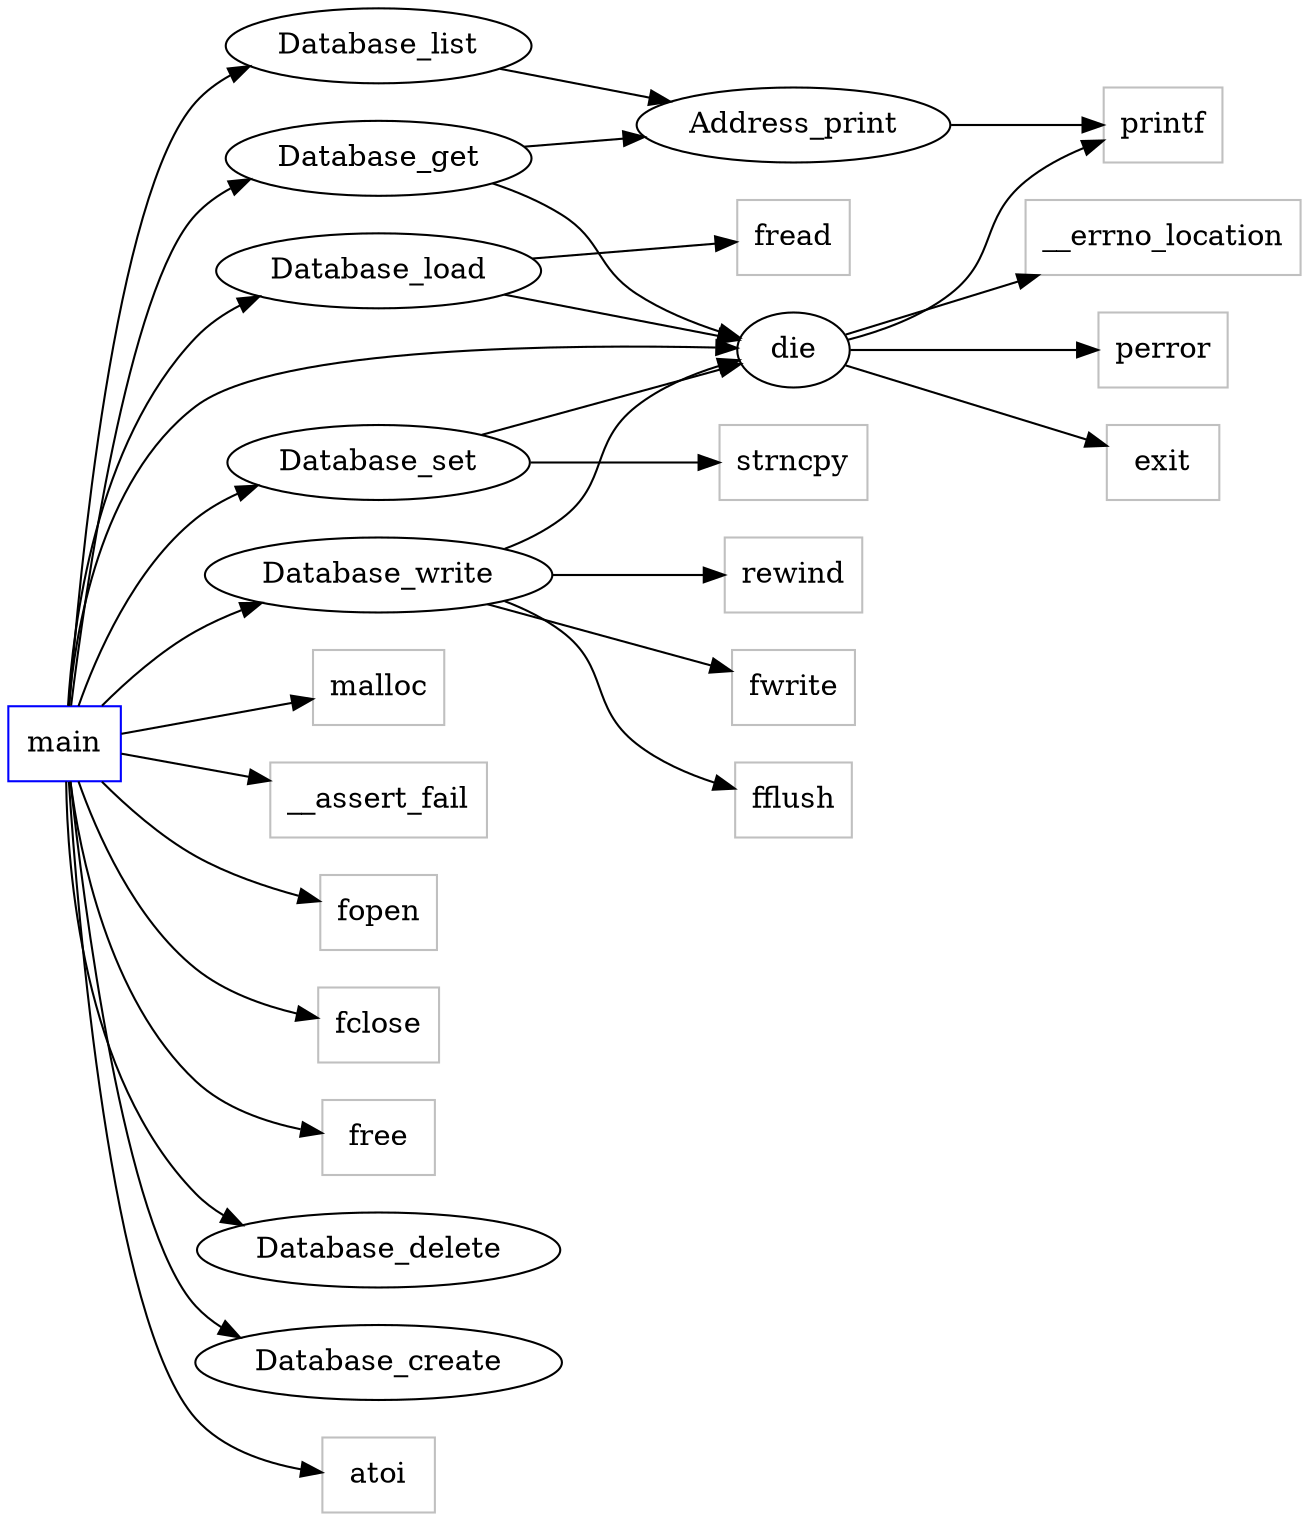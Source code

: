 digraph functioncalls {
rankdir=LR;

main [shape="box", color=blue];
printf [shape="box", color=grey];
Address_print -> printf;
Database_get -> Address_print;
Database_get -> die;
Database_list -> Address_print;
fread [shape="box", color=grey];
Database_load -> fread;
Database_load -> die;
Database_set -> die;
strncpy [shape="box", color=grey];
Database_set -> strncpy;
rewind [shape="box", color=grey];
Database_write -> rewind;
fwrite [shape="box", color=grey];
Database_write -> fwrite;
fflush [shape="box", color=grey];
Database_write -> fflush;
Database_write -> die;
__errno_location [shape="box", color=grey];
die -> __errno_location;
perror [shape="box", color=grey];
die -> perror;
exit [shape="box", color=grey];
die -> exit;
printf [shape="box", color=grey];
die -> printf;
malloc [shape="box", color=grey];
main -> malloc;
__assert_fail [shape="box", color=grey];
main -> __assert_fail;
fopen [shape="box", color=grey];
main -> fopen;
main -> Database_load;
main -> die;
fclose [shape="box", color=grey];
main -> fclose;
free [shape="box", color=grey];
main -> free;
main -> Database_list;
main -> Database_delete;
main -> Database_write;
main -> Database_set;
main -> Database_get;
main -> Database_create;
atoi [shape="box", color=grey];
main -> atoi;
}
